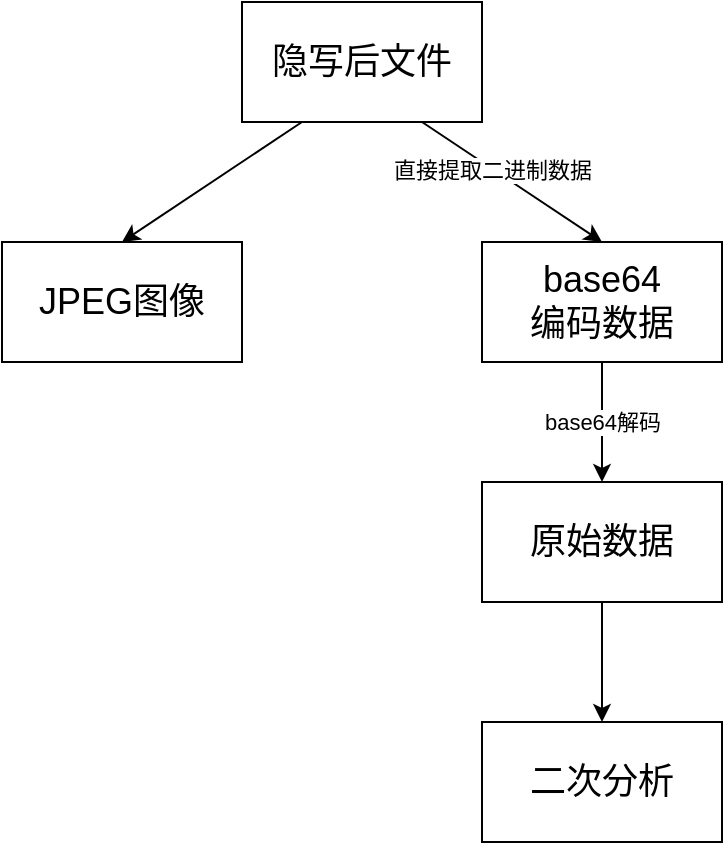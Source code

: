 <mxfile version="22.1.18" type="device">
  <diagram name="第 1 页" id="xdJX89cqXgTcbJG3WF5F">
    <mxGraphModel dx="698" dy="470" grid="1" gridSize="10" guides="1" tooltips="1" connect="1" arrows="1" fold="1" page="1" pageScale="1" pageWidth="827" pageHeight="1169" math="0" shadow="0">
      <root>
        <mxCell id="0" />
        <mxCell id="1" parent="0" />
        <mxCell id="_V7PvoR_L1GDwkiCqSbn-1" value="&lt;font style=&quot;font-size: 18px;&quot;&gt;隐写后文件&lt;/font&gt;" style="rounded=0;whiteSpace=wrap;html=1;" vertex="1" parent="1">
          <mxGeometry x="320" y="80" width="120" height="60" as="geometry" />
        </mxCell>
        <mxCell id="_V7PvoR_L1GDwkiCqSbn-2" value="&lt;font style=&quot;font-size: 18px;&quot;&gt;JPEG图像&lt;/font&gt;" style="rounded=0;whiteSpace=wrap;html=1;" vertex="1" parent="1">
          <mxGeometry x="200" y="200" width="120" height="60" as="geometry" />
        </mxCell>
        <mxCell id="_V7PvoR_L1GDwkiCqSbn-3" value="" style="endArrow=classic;html=1;rounded=0;entryX=0.5;entryY=0;entryDx=0;entryDy=0;exitX=0.25;exitY=1;exitDx=0;exitDy=0;" edge="1" parent="1" source="_V7PvoR_L1GDwkiCqSbn-1" target="_V7PvoR_L1GDwkiCqSbn-2">
          <mxGeometry width="50" height="50" relative="1" as="geometry">
            <mxPoint x="360" y="260" as="sourcePoint" />
            <mxPoint x="410" y="210" as="targetPoint" />
          </mxGeometry>
        </mxCell>
        <mxCell id="_V7PvoR_L1GDwkiCqSbn-4" value="&lt;font style=&quot;font-size: 18px;&quot;&gt;base64&lt;br&gt;编码数据&lt;/font&gt;" style="rounded=0;whiteSpace=wrap;html=1;" vertex="1" parent="1">
          <mxGeometry x="440" y="200" width="120" height="60" as="geometry" />
        </mxCell>
        <mxCell id="_V7PvoR_L1GDwkiCqSbn-5" value="" style="endArrow=classic;html=1;rounded=0;entryX=0.5;entryY=0;entryDx=0;entryDy=0;exitX=0.75;exitY=1;exitDx=0;exitDy=0;" edge="1" parent="1" source="_V7PvoR_L1GDwkiCqSbn-1" target="_V7PvoR_L1GDwkiCqSbn-4">
          <mxGeometry width="50" height="50" relative="1" as="geometry">
            <mxPoint x="360" y="260" as="sourcePoint" />
            <mxPoint x="410" y="210" as="targetPoint" />
          </mxGeometry>
        </mxCell>
        <mxCell id="_V7PvoR_L1GDwkiCqSbn-6" value="直接提取二进制数据" style="edgeLabel;html=1;align=center;verticalAlign=middle;resizable=0;points=[];" vertex="1" connectable="0" parent="_V7PvoR_L1GDwkiCqSbn-5">
          <mxGeometry x="-0.219" y="-1" relative="1" as="geometry">
            <mxPoint as="offset" />
          </mxGeometry>
        </mxCell>
        <mxCell id="_V7PvoR_L1GDwkiCqSbn-7" value="&lt;span style=&quot;font-size: 18px;&quot;&gt;原始数据&lt;/span&gt;" style="rounded=0;whiteSpace=wrap;html=1;" vertex="1" parent="1">
          <mxGeometry x="440" y="320" width="120" height="60" as="geometry" />
        </mxCell>
        <mxCell id="_V7PvoR_L1GDwkiCqSbn-8" value="" style="endArrow=classic;html=1;rounded=0;entryX=0.5;entryY=0;entryDx=0;entryDy=0;exitX=0.5;exitY=1;exitDx=0;exitDy=0;" edge="1" parent="1" source="_V7PvoR_L1GDwkiCqSbn-4" target="_V7PvoR_L1GDwkiCqSbn-7">
          <mxGeometry width="50" height="50" relative="1" as="geometry">
            <mxPoint x="360" y="320" as="sourcePoint" />
            <mxPoint x="410" y="270" as="targetPoint" />
          </mxGeometry>
        </mxCell>
        <mxCell id="_V7PvoR_L1GDwkiCqSbn-9" value="base64解码" style="edgeLabel;html=1;align=center;verticalAlign=middle;resizable=0;points=[];" vertex="1" connectable="0" parent="_V7PvoR_L1GDwkiCqSbn-8">
          <mxGeometry x="-0.013" relative="1" as="geometry">
            <mxPoint as="offset" />
          </mxGeometry>
        </mxCell>
        <mxCell id="_V7PvoR_L1GDwkiCqSbn-10" value="&lt;span style=&quot;font-size: 18px;&quot;&gt;二次分析&lt;/span&gt;" style="rounded=0;whiteSpace=wrap;html=1;" vertex="1" parent="1">
          <mxGeometry x="440" y="440" width="120" height="60" as="geometry" />
        </mxCell>
        <mxCell id="_V7PvoR_L1GDwkiCqSbn-11" value="" style="endArrow=classic;html=1;rounded=0;entryX=0.5;entryY=0;entryDx=0;entryDy=0;exitX=0.5;exitY=1;exitDx=0;exitDy=0;" edge="1" parent="1" source="_V7PvoR_L1GDwkiCqSbn-7" target="_V7PvoR_L1GDwkiCqSbn-10">
          <mxGeometry width="50" height="50" relative="1" as="geometry">
            <mxPoint x="360" y="430" as="sourcePoint" />
            <mxPoint x="410" y="380" as="targetPoint" />
          </mxGeometry>
        </mxCell>
      </root>
    </mxGraphModel>
  </diagram>
</mxfile>
